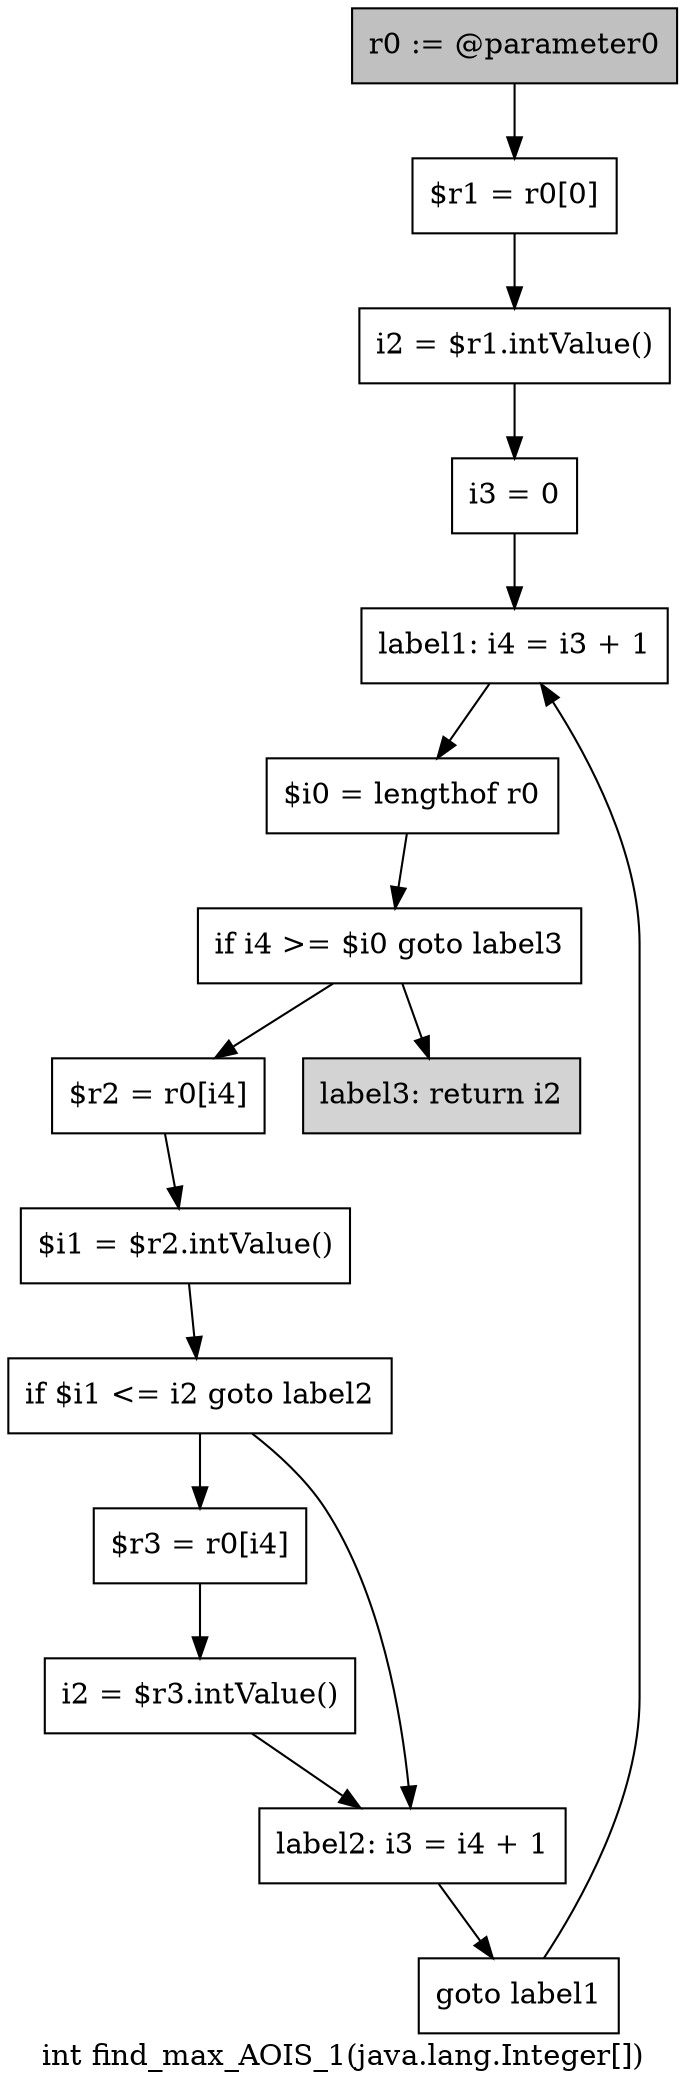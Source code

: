 digraph "int find_max_AOIS_1(java.lang.Integer[])" {
    label="int find_max_AOIS_1(java.lang.Integer[])";
    node [shape=box];
    "0" [style=filled,fillcolor=gray,label="r0 := @parameter0",];
    "1" [label="$r1 = r0[0]",];
    "0"->"1";
    "2" [label="i2 = $r1.intValue()",];
    "1"->"2";
    "3" [label="i3 = 0",];
    "2"->"3";
    "4" [label="label1: i4 = i3 + 1",];
    "3"->"4";
    "5" [label="$i0 = lengthof r0",];
    "4"->"5";
    "6" [label="if i4 >= $i0 goto label3",];
    "5"->"6";
    "7" [label="$r2 = r0[i4]",];
    "6"->"7";
    "14" [style=filled,fillcolor=lightgray,label="label3: return i2",];
    "6"->"14";
    "8" [label="$i1 = $r2.intValue()",];
    "7"->"8";
    "9" [label="if $i1 <= i2 goto label2",];
    "8"->"9";
    "10" [label="$r3 = r0[i4]",];
    "9"->"10";
    "12" [label="label2: i3 = i4 + 1",];
    "9"->"12";
    "11" [label="i2 = $r3.intValue()",];
    "10"->"11";
    "11"->"12";
    "13" [label="goto label1",];
    "12"->"13";
    "13"->"4";
}
